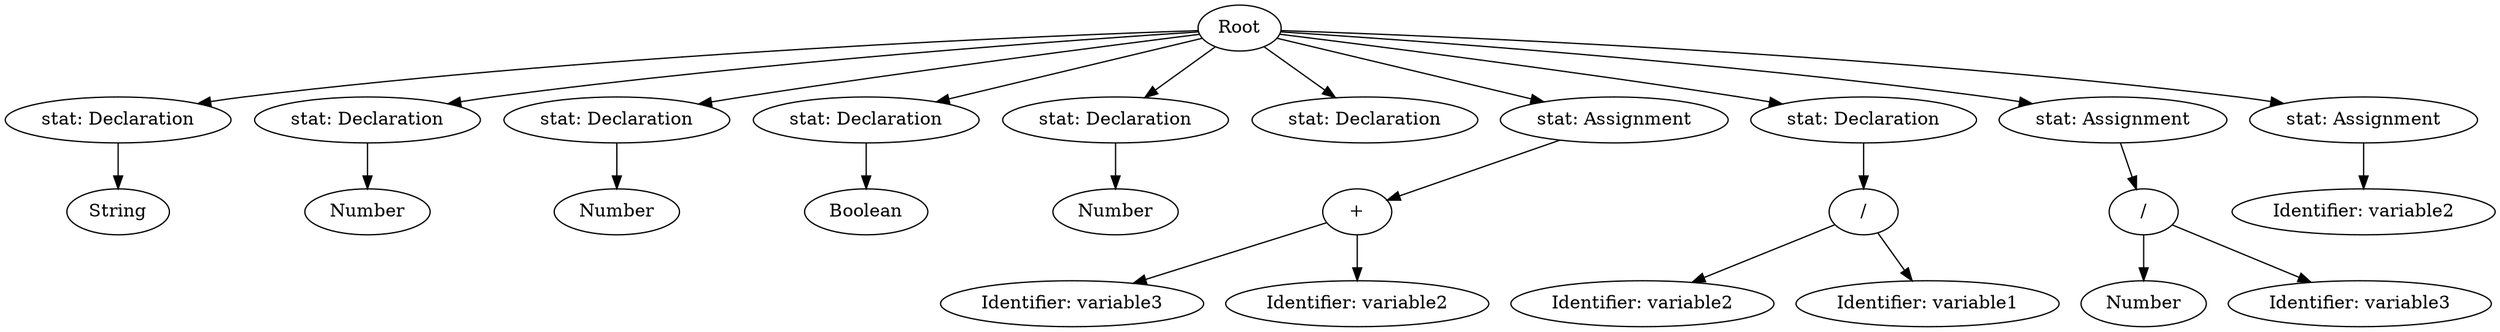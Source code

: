 digraph AST {
  node0 [label="Root"]
  node1 [label="stat: Declaration"]
  node2 [label="String"]
  node1 -> node2;
  node0 -> node1;
  node3 [label="stat: Declaration"]
  node4 [label="Number"]
  node3 -> node4;
  node0 -> node3;
  node5 [label="stat: Declaration"]
  node6 [label="Number"]
  node5 -> node6;
  node0 -> node5;
  node7 [label="stat: Declaration"]
  node8 [label="Boolean"]
  node7 -> node8;
  node0 -> node7;
  node9 [label="stat: Declaration"]
  node10 [label="Number"]
  node9 -> node10;
  node0 -> node9;
  node11 [label="stat: Declaration"]
  node0 -> node11;
  node12 [label="stat: Assignment"]
  node13 [label="+"]
  node14 [label="Identifier: variable3"]
  node13 -> node14;
  node15 [label="Identifier: variable2"]
  node13 -> node15;
  node12 -> node13;
  node0 -> node12;
  node16 [label="stat: Declaration"]
  node17 [label="/"]
  node18 [label="Identifier: variable2"]
  node17 -> node18;
  node19 [label="Identifier: variable1"]
  node17 -> node19;
  node16 -> node17;
  node0 -> node16;
  node20 [label="stat: Assignment"]
  node21 [label="/"]
  node22 [label="Number"]
  node21 -> node22;
  node23 [label="Identifier: variable3"]
  node21 -> node23;
  node20 -> node21;
  node0 -> node20;
  node24 [label="stat: Assignment"]
  node25 [label="Identifier: variable2"]
  node24 -> node25;
  node0 -> node24;
}
